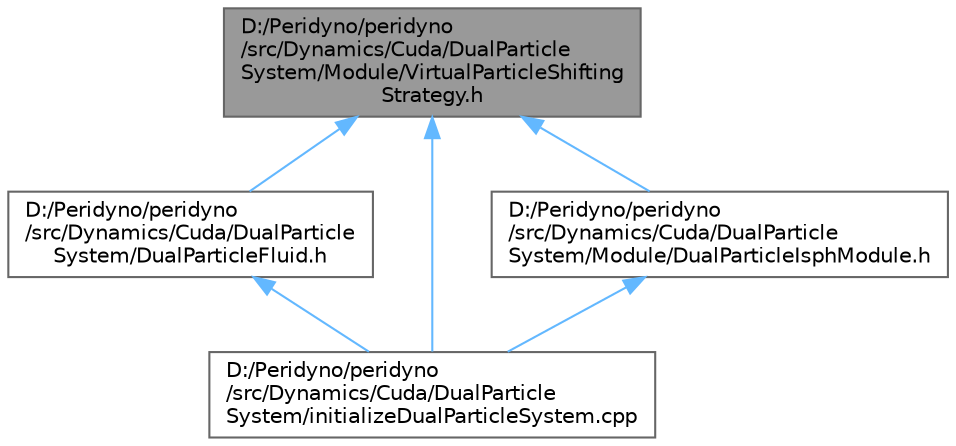 digraph "D:/Peridyno/peridyno/src/Dynamics/Cuda/DualParticleSystem/Module/VirtualParticleShiftingStrategy.h"
{
 // LATEX_PDF_SIZE
  bgcolor="transparent";
  edge [fontname=Helvetica,fontsize=10,labelfontname=Helvetica,labelfontsize=10];
  node [fontname=Helvetica,fontsize=10,shape=box,height=0.2,width=0.4];
  Node1 [id="Node000001",label="D:/Peridyno/peridyno\l/src/Dynamics/Cuda/DualParticle\lSystem/Module/VirtualParticleShifting\lStrategy.h",height=0.2,width=0.4,color="gray40", fillcolor="grey60", style="filled", fontcolor="black",tooltip=" "];
  Node1 -> Node2 [id="edge1_Node000001_Node000002",dir="back",color="steelblue1",style="solid",tooltip=" "];
  Node2 [id="Node000002",label="D:/Peridyno/peridyno\l/src/Dynamics/Cuda/DualParticle\lSystem/DualParticleFluid.h",height=0.2,width=0.4,color="grey40", fillcolor="white", style="filled",URL="$_dual_particle_fluid_8h.html",tooltip=" "];
  Node2 -> Node3 [id="edge2_Node000002_Node000003",dir="back",color="steelblue1",style="solid",tooltip=" "];
  Node3 [id="Node000003",label="D:/Peridyno/peridyno\l/src/Dynamics/Cuda/DualParticle\lSystem/initializeDualParticleSystem.cpp",height=0.2,width=0.4,color="grey40", fillcolor="white", style="filled",URL="$initialize_dual_particle_system_8cpp.html",tooltip=" "];
  Node1 -> Node4 [id="edge3_Node000001_Node000004",dir="back",color="steelblue1",style="solid",tooltip=" "];
  Node4 [id="Node000004",label="D:/Peridyno/peridyno\l/src/Dynamics/Cuda/DualParticle\lSystem/Module/DualParticleIsphModule.h",height=0.2,width=0.4,color="grey40", fillcolor="white", style="filled",URL="$_dual_particle_isph_module_8h.html",tooltip=" "];
  Node4 -> Node3 [id="edge4_Node000004_Node000003",dir="back",color="steelblue1",style="solid",tooltip=" "];
  Node1 -> Node3 [id="edge5_Node000001_Node000003",dir="back",color="steelblue1",style="solid",tooltip=" "];
}
